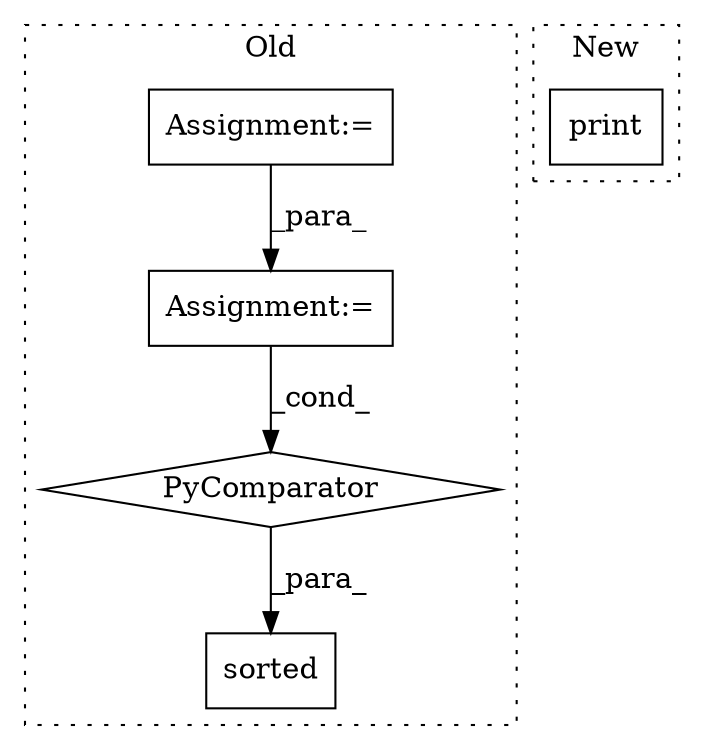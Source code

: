 digraph G {
subgraph cluster0 {
1 [label="sorted" a="32" s="279,421" l="18,-5" shape="box"];
3 [label="PyComparator" a="113" s="359" l="54" shape="diamond"];
4 [label="Assignment:=" a="7" s="165" l="1" shape="box"];
5 [label="Assignment:=" a="7" s="359" l="54" shape="box"];
label = "Old";
style="dotted";
}
subgraph cluster1 {
2 [label="print" a="32" s="408,466" l="6,1" shape="box"];
label = "New";
style="dotted";
}
3 -> 1 [label="_para_"];
4 -> 5 [label="_para_"];
5 -> 3 [label="_cond_"];
}